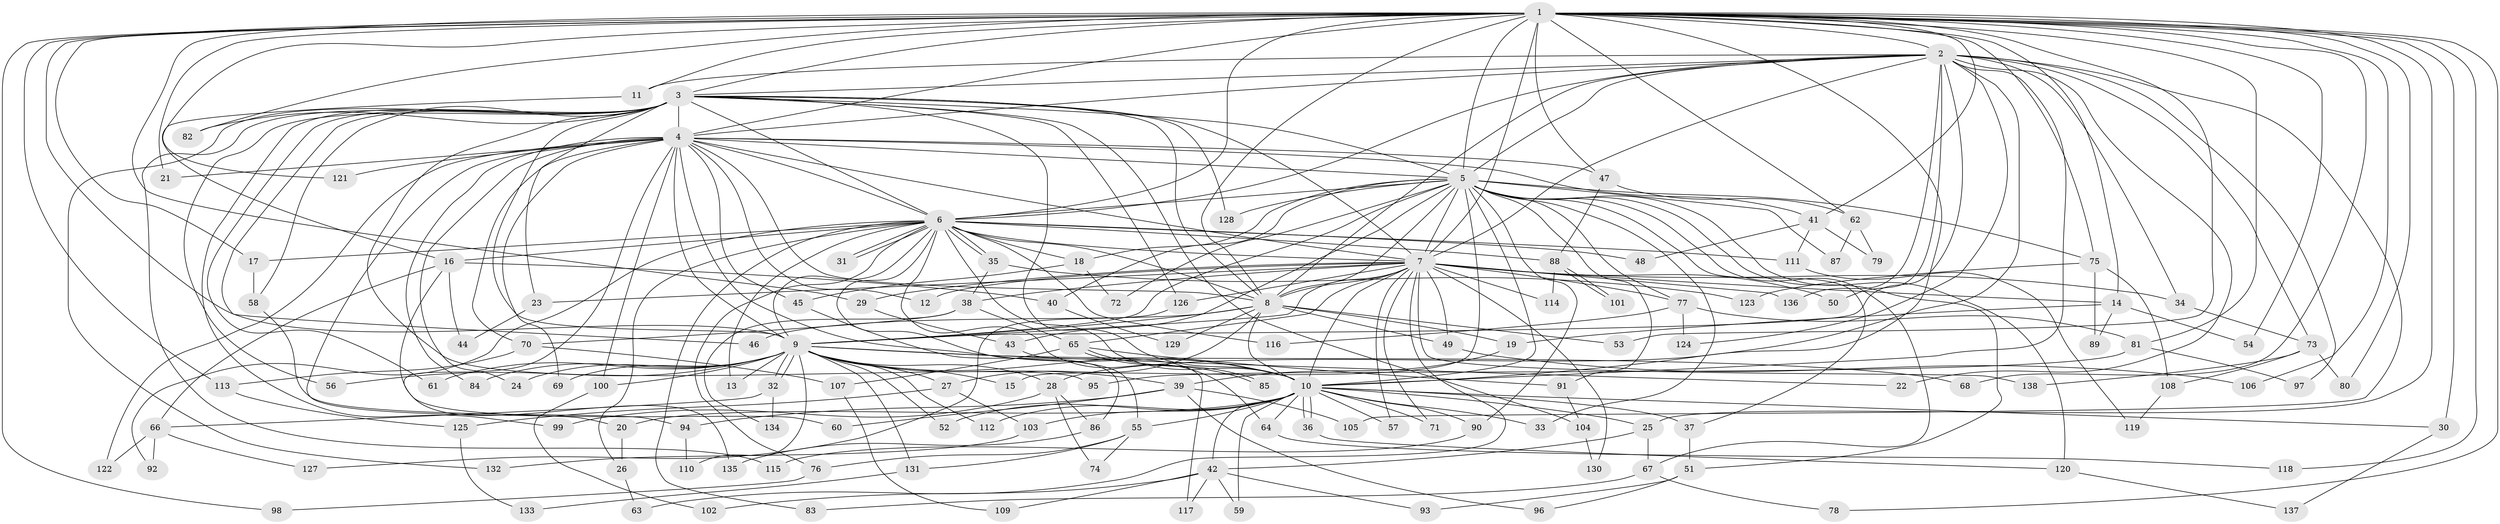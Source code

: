 // coarse degree distribution, {32: 0.009345794392523364, 16: 0.009345794392523364, 19: 0.009345794392523364, 36: 0.009345794392523364, 24: 0.018691588785046728, 23: 0.009345794392523364, 27: 0.009345794392523364, 3: 0.19626168224299065, 2: 0.4953271028037383, 5: 0.04672897196261682, 9: 0.009345794392523364, 4: 0.09345794392523364, 6: 0.04672897196261682, 7: 0.018691588785046728, 1: 0.018691588785046728}
// Generated by graph-tools (version 1.1) at 2025/41/03/06/25 10:41:41]
// undirected, 138 vertices, 301 edges
graph export_dot {
graph [start="1"]
  node [color=gray90,style=filled];
  1;
  2;
  3;
  4;
  5;
  6;
  7;
  8;
  9;
  10;
  11;
  12;
  13;
  14;
  15;
  16;
  17;
  18;
  19;
  20;
  21;
  22;
  23;
  24;
  25;
  26;
  27;
  28;
  29;
  30;
  31;
  32;
  33;
  34;
  35;
  36;
  37;
  38;
  39;
  40;
  41;
  42;
  43;
  44;
  45;
  46;
  47;
  48;
  49;
  50;
  51;
  52;
  53;
  54;
  55;
  56;
  57;
  58;
  59;
  60;
  61;
  62;
  63;
  64;
  65;
  66;
  67;
  68;
  69;
  70;
  71;
  72;
  73;
  74;
  75;
  76;
  77;
  78;
  79;
  80;
  81;
  82;
  83;
  84;
  85;
  86;
  87;
  88;
  89;
  90;
  91;
  92;
  93;
  94;
  95;
  96;
  97;
  98;
  99;
  100;
  101;
  102;
  103;
  104;
  105;
  106;
  107;
  108;
  109;
  110;
  111;
  112;
  113;
  114;
  115;
  116;
  117;
  118;
  119;
  120;
  121;
  122;
  123;
  124;
  125;
  126;
  127;
  128;
  129;
  130;
  131;
  132;
  133;
  134;
  135;
  136;
  137;
  138;
  1 -- 2;
  1 -- 3;
  1 -- 4;
  1 -- 5;
  1 -- 6;
  1 -- 7;
  1 -- 8;
  1 -- 9;
  1 -- 10;
  1 -- 11;
  1 -- 14;
  1 -- 17;
  1 -- 21;
  1 -- 25;
  1 -- 29;
  1 -- 30;
  1 -- 41;
  1 -- 47;
  1 -- 53;
  1 -- 54;
  1 -- 62;
  1 -- 68;
  1 -- 75;
  1 -- 78;
  1 -- 80;
  1 -- 81;
  1 -- 82;
  1 -- 98;
  1 -- 106;
  1 -- 113;
  1 -- 118;
  1 -- 121;
  2 -- 3;
  2 -- 4;
  2 -- 5;
  2 -- 6;
  2 -- 7;
  2 -- 8;
  2 -- 9;
  2 -- 10;
  2 -- 11;
  2 -- 22;
  2 -- 28;
  2 -- 34;
  2 -- 50;
  2 -- 73;
  2 -- 97;
  2 -- 105;
  2 -- 124;
  2 -- 136;
  3 -- 4;
  3 -- 5;
  3 -- 6;
  3 -- 7;
  3 -- 8;
  3 -- 9;
  3 -- 10;
  3 -- 23;
  3 -- 46;
  3 -- 56;
  3 -- 58;
  3 -- 61;
  3 -- 82;
  3 -- 95;
  3 -- 99;
  3 -- 104;
  3 -- 115;
  3 -- 126;
  3 -- 128;
  3 -- 132;
  4 -- 5;
  4 -- 6;
  4 -- 7;
  4 -- 8;
  4 -- 9;
  4 -- 10;
  4 -- 12;
  4 -- 20;
  4 -- 21;
  4 -- 24;
  4 -- 41;
  4 -- 45;
  4 -- 47;
  4 -- 69;
  4 -- 70;
  4 -- 84;
  4 -- 100;
  4 -- 121;
  4 -- 122;
  4 -- 135;
  5 -- 6;
  5 -- 7;
  5 -- 8;
  5 -- 9;
  5 -- 10;
  5 -- 15;
  5 -- 18;
  5 -- 33;
  5 -- 37;
  5 -- 40;
  5 -- 43;
  5 -- 51;
  5 -- 67;
  5 -- 72;
  5 -- 75;
  5 -- 77;
  5 -- 87;
  5 -- 90;
  5 -- 91;
  5 -- 120;
  5 -- 128;
  6 -- 7;
  6 -- 8;
  6 -- 9;
  6 -- 10;
  6 -- 13;
  6 -- 16;
  6 -- 17;
  6 -- 18;
  6 -- 26;
  6 -- 31;
  6 -- 31;
  6 -- 35;
  6 -- 35;
  6 -- 48;
  6 -- 55;
  6 -- 64;
  6 -- 76;
  6 -- 83;
  6 -- 88;
  6 -- 92;
  6 -- 111;
  6 -- 116;
  7 -- 8;
  7 -- 9;
  7 -- 10;
  7 -- 12;
  7 -- 14;
  7 -- 23;
  7 -- 29;
  7 -- 34;
  7 -- 38;
  7 -- 49;
  7 -- 50;
  7 -- 57;
  7 -- 63;
  7 -- 65;
  7 -- 71;
  7 -- 77;
  7 -- 114;
  7 -- 126;
  7 -- 130;
  7 -- 136;
  7 -- 138;
  8 -- 9;
  8 -- 10;
  8 -- 19;
  8 -- 27;
  8 -- 46;
  8 -- 49;
  8 -- 53;
  8 -- 129;
  9 -- 10;
  9 -- 13;
  9 -- 15;
  9 -- 22;
  9 -- 24;
  9 -- 27;
  9 -- 28;
  9 -- 32;
  9 -- 32;
  9 -- 39;
  9 -- 52;
  9 -- 56;
  9 -- 61;
  9 -- 68;
  9 -- 69;
  9 -- 84;
  9 -- 100;
  9 -- 110;
  9 -- 112;
  9 -- 131;
  10 -- 20;
  10 -- 25;
  10 -- 30;
  10 -- 33;
  10 -- 36;
  10 -- 36;
  10 -- 37;
  10 -- 42;
  10 -- 52;
  10 -- 55;
  10 -- 57;
  10 -- 59;
  10 -- 64;
  10 -- 71;
  10 -- 90;
  10 -- 103;
  10 -- 112;
  11 -- 16;
  14 -- 19;
  14 -- 54;
  14 -- 89;
  16 -- 40;
  16 -- 44;
  16 -- 60;
  16 -- 66;
  17 -- 58;
  18 -- 45;
  18 -- 72;
  19 -- 39;
  20 -- 26;
  23 -- 44;
  25 -- 42;
  25 -- 67;
  26 -- 63;
  27 -- 103;
  27 -- 125;
  28 -- 74;
  28 -- 86;
  28 -- 99;
  29 -- 43;
  30 -- 137;
  32 -- 66;
  32 -- 134;
  34 -- 73;
  35 -- 38;
  35 -- 123;
  36 -- 120;
  37 -- 51;
  38 -- 65;
  38 -- 70;
  38 -- 134;
  39 -- 60;
  39 -- 94;
  39 -- 96;
  39 -- 105;
  40 -- 129;
  41 -- 48;
  41 -- 79;
  41 -- 111;
  42 -- 59;
  42 -- 93;
  42 -- 102;
  42 -- 109;
  42 -- 117;
  43 -- 117;
  45 -- 86;
  47 -- 62;
  47 -- 88;
  49 -- 106;
  51 -- 93;
  51 -- 96;
  55 -- 74;
  55 -- 76;
  55 -- 131;
  58 -- 94;
  62 -- 79;
  62 -- 87;
  64 -- 118;
  65 -- 85;
  65 -- 85;
  65 -- 91;
  65 -- 107;
  66 -- 92;
  66 -- 122;
  66 -- 127;
  67 -- 78;
  67 -- 83;
  70 -- 107;
  70 -- 113;
  73 -- 80;
  73 -- 108;
  73 -- 138;
  75 -- 89;
  75 -- 108;
  75 -- 123;
  76 -- 98;
  77 -- 81;
  77 -- 116;
  77 -- 124;
  81 -- 95;
  81 -- 97;
  86 -- 135;
  88 -- 101;
  88 -- 101;
  88 -- 114;
  90 -- 115;
  91 -- 104;
  94 -- 110;
  100 -- 102;
  103 -- 132;
  104 -- 130;
  107 -- 109;
  108 -- 119;
  111 -- 119;
  113 -- 125;
  120 -- 137;
  125 -- 133;
  126 -- 127;
  131 -- 133;
}
